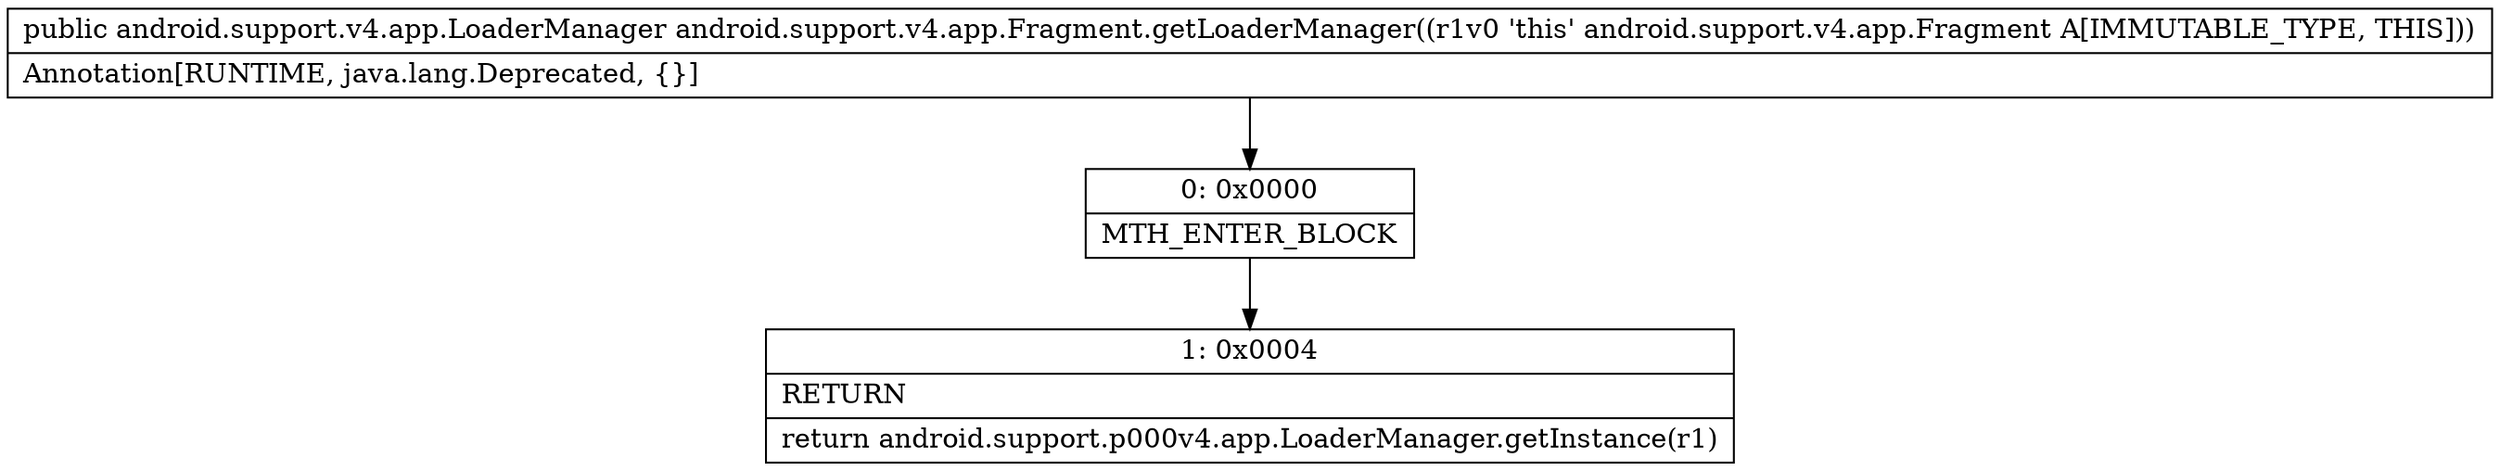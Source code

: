 digraph "CFG forandroid.support.v4.app.Fragment.getLoaderManager()Landroid\/support\/v4\/app\/LoaderManager;" {
Node_0 [shape=record,label="{0\:\ 0x0000|MTH_ENTER_BLOCK\l}"];
Node_1 [shape=record,label="{1\:\ 0x0004|RETURN\l|return android.support.p000v4.app.LoaderManager.getInstance(r1)\l}"];
MethodNode[shape=record,label="{public android.support.v4.app.LoaderManager android.support.v4.app.Fragment.getLoaderManager((r1v0 'this' android.support.v4.app.Fragment A[IMMUTABLE_TYPE, THIS]))  | Annotation[RUNTIME, java.lang.Deprecated, \{\}]\l}"];
MethodNode -> Node_0;
Node_0 -> Node_1;
}


